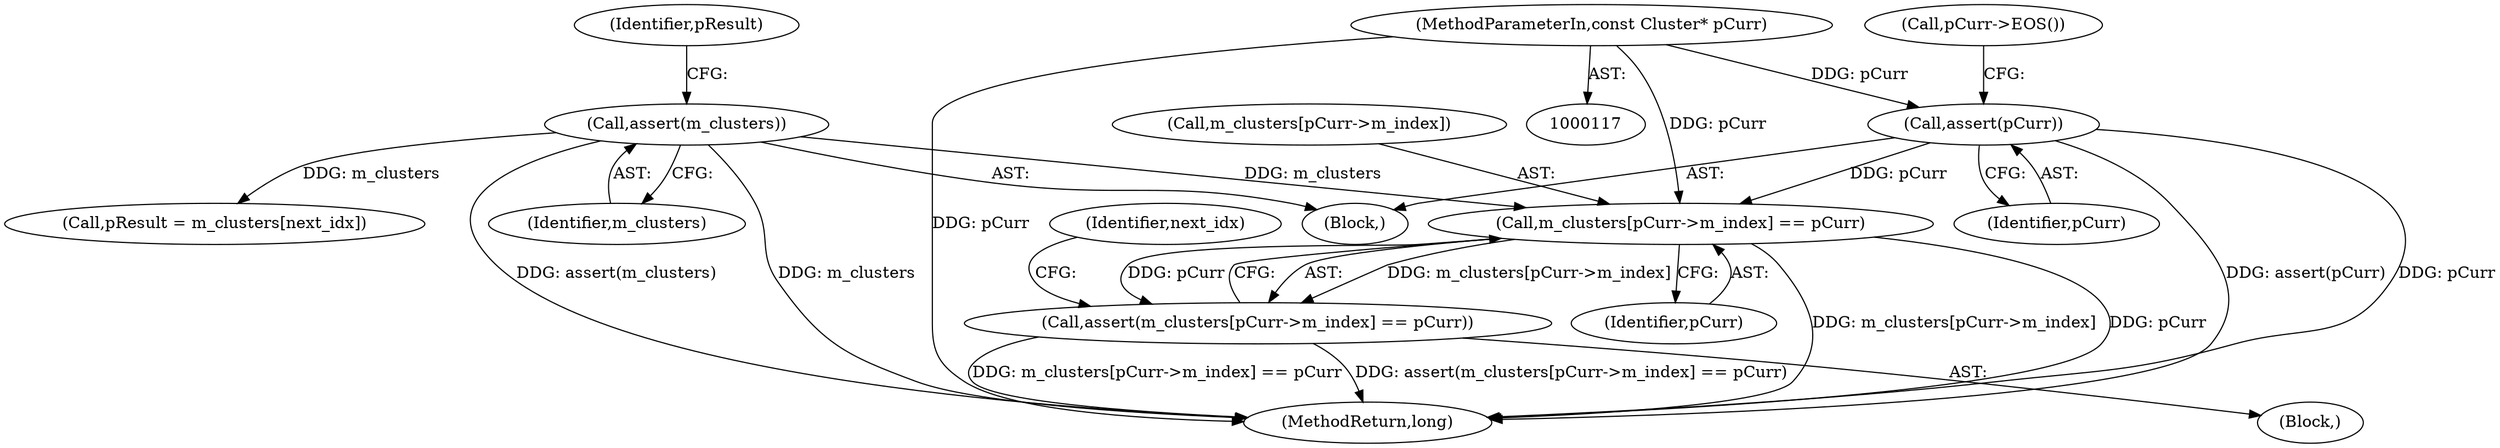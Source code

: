 digraph "1_Android_04839626ed859623901ebd3a5fd483982186b59d_190@array" {
"1000141" [label="(Call,m_clusters[pCurr->m_index] == pCurr)"];
"1000128" [label="(Call,assert(m_clusters))"];
"1000123" [label="(Call,assert(pCurr))"];
"1000118" [label="(MethodParameterIn,const Cluster* pCurr)"];
"1000140" [label="(Call,assert(m_clusters[pCurr->m_index] == pCurr))"];
"1000140" [label="(Call,assert(m_clusters[pCurr->m_index] == pCurr))"];
"1000118" [label="(MethodParameterIn,const Cluster* pCurr)"];
"1000123" [label="(Call,assert(pCurr))"];
"1000131" [label="(Identifier,pResult)"];
"1000150" [label="(Identifier,next_idx)"];
"1000161" [label="(Call,pResult = m_clusters[next_idx])"];
"1000122" [label="(Block,)"];
"1000147" [label="(Identifier,pCurr)"];
"1000139" [label="(Block,)"];
"1000128" [label="(Call,assert(m_clusters))"];
"1000127" [label="(Call,pCurr->EOS())"];
"1000436" [label="(MethodReturn,long)"];
"1000141" [label="(Call,m_clusters[pCurr->m_index] == pCurr)"];
"1000129" [label="(Identifier,m_clusters)"];
"1000124" [label="(Identifier,pCurr)"];
"1000142" [label="(Call,m_clusters[pCurr->m_index])"];
"1000141" -> "1000140"  [label="AST: "];
"1000141" -> "1000147"  [label="CFG: "];
"1000142" -> "1000141"  [label="AST: "];
"1000147" -> "1000141"  [label="AST: "];
"1000140" -> "1000141"  [label="CFG: "];
"1000141" -> "1000436"  [label="DDG: m_clusters[pCurr->m_index]"];
"1000141" -> "1000436"  [label="DDG: pCurr"];
"1000141" -> "1000140"  [label="DDG: m_clusters[pCurr->m_index]"];
"1000141" -> "1000140"  [label="DDG: pCurr"];
"1000128" -> "1000141"  [label="DDG: m_clusters"];
"1000123" -> "1000141"  [label="DDG: pCurr"];
"1000118" -> "1000141"  [label="DDG: pCurr"];
"1000128" -> "1000122"  [label="AST: "];
"1000128" -> "1000129"  [label="CFG: "];
"1000129" -> "1000128"  [label="AST: "];
"1000131" -> "1000128"  [label="CFG: "];
"1000128" -> "1000436"  [label="DDG: m_clusters"];
"1000128" -> "1000436"  [label="DDG: assert(m_clusters)"];
"1000128" -> "1000161"  [label="DDG: m_clusters"];
"1000123" -> "1000122"  [label="AST: "];
"1000123" -> "1000124"  [label="CFG: "];
"1000124" -> "1000123"  [label="AST: "];
"1000127" -> "1000123"  [label="CFG: "];
"1000123" -> "1000436"  [label="DDG: assert(pCurr)"];
"1000123" -> "1000436"  [label="DDG: pCurr"];
"1000118" -> "1000123"  [label="DDG: pCurr"];
"1000118" -> "1000117"  [label="AST: "];
"1000118" -> "1000436"  [label="DDG: pCurr"];
"1000140" -> "1000139"  [label="AST: "];
"1000150" -> "1000140"  [label="CFG: "];
"1000140" -> "1000436"  [label="DDG: m_clusters[pCurr->m_index] == pCurr"];
"1000140" -> "1000436"  [label="DDG: assert(m_clusters[pCurr->m_index] == pCurr)"];
}

